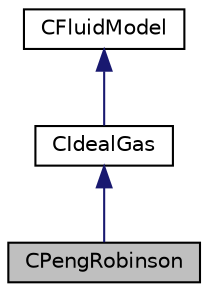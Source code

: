 digraph "CPengRobinson"
{
 // LATEX_PDF_SIZE
  edge [fontname="Helvetica",fontsize="10",labelfontname="Helvetica",labelfontsize="10"];
  node [fontname="Helvetica",fontsize="10",shape=record];
  Node1 [label="CPengRobinson",height=0.2,width=0.4,color="black", fillcolor="grey75", style="filled", fontcolor="black",tooltip="Child class for defining the Peng-Robinson model."];
  Node2 -> Node1 [dir="back",color="midnightblue",fontsize="10",style="solid",fontname="Helvetica"];
  Node2 [label="CIdealGas",height=0.2,width=0.4,color="black", fillcolor="white", style="filled",URL="$classCIdealGas.html",tooltip="Child class for defining the ideal gas model."];
  Node3 -> Node2 [dir="back",color="midnightblue",fontsize="10",style="solid",fontname="Helvetica"];
  Node3 [label="CFluidModel",height=0.2,width=0.4,color="black", fillcolor="white", style="filled",URL="$classCFluidModel.html",tooltip="Main class for defining the Thermo-Physical Model."];
}
